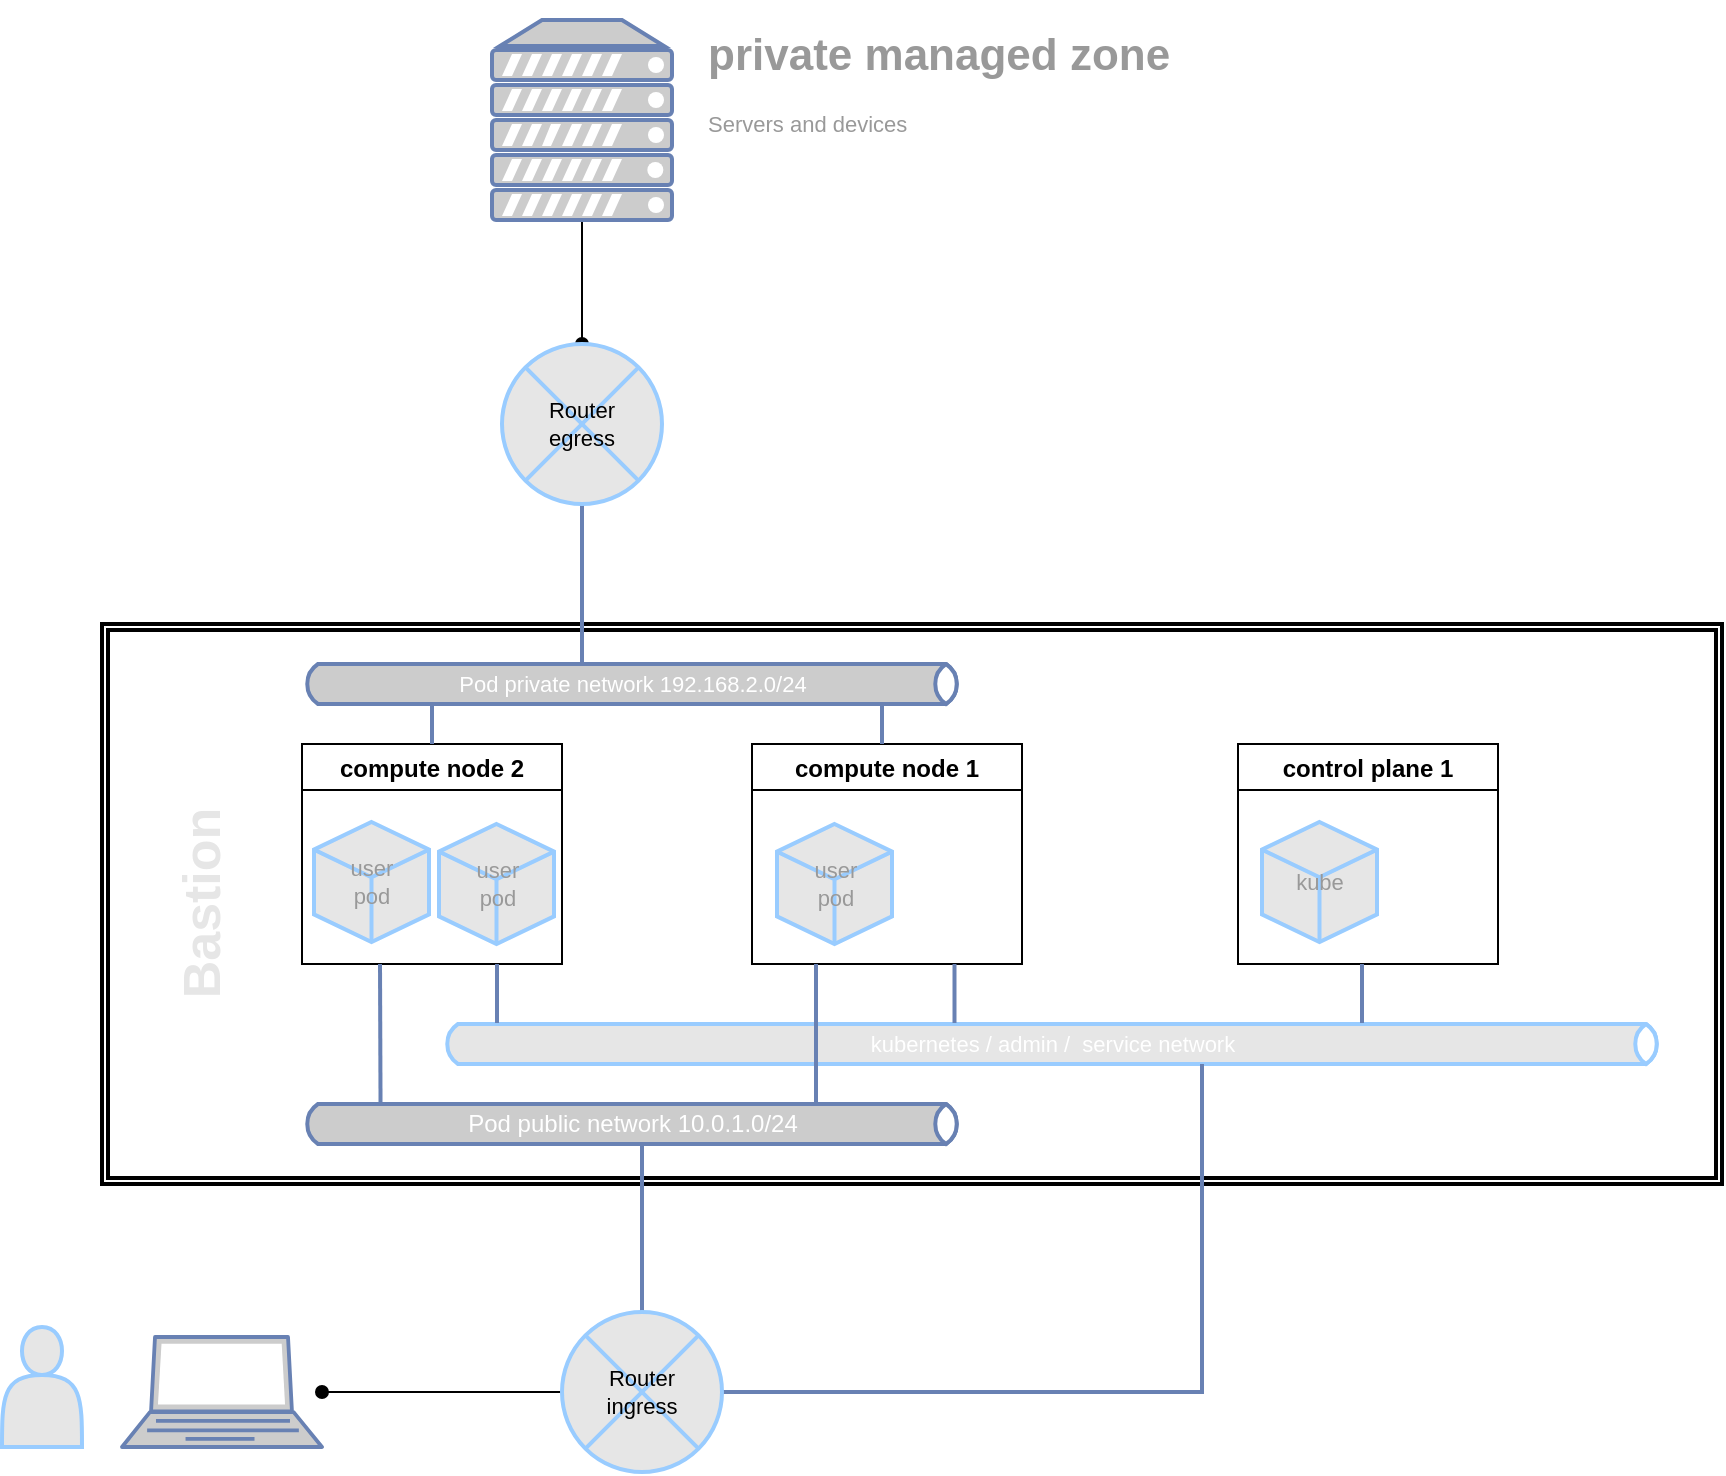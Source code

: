 <mxfile version="16.4.7" type="device"><diagram name="Page-1" id="d66fe2ae-3e9f-cf2f-6d29-e24063ad5d60"><mxGraphModel dx="882" dy="514" grid="1" gridSize="10" guides="1" tooltips="1" connect="1" arrows="1" fold="1" page="1" pageScale="1" pageWidth="1100" pageHeight="850" background="none" math="0" shadow="0"><root><mxCell id="0"/><mxCell id="1" parent="0"/><mxCell id="f_uY9774yYIRmmSltkE9-53" value="" style="shape=ext;double=1;rounded=0;whiteSpace=wrap;html=1;fontSize=11;strokeWidth=2;fillColor=none;" vertex="1" parent="1"><mxGeometry x="90" y="340" width="810" height="280" as="geometry"/></mxCell><mxCell id="f_uY9774yYIRmmSltkE9-26" value="kubernetes / admin /&amp;nbsp; service network" style="html=1;fillColor=#E6E6E6;strokeColor=#99CCFF;gradientColor=none;gradientDirection=north;strokeWidth=2;shape=mxgraph.networks.bus;gradientColor=none;gradientDirection=north;fontColor=#ffffff;perimeter=backbonePerimeter;backboneSize=20;fontSize=11;" vertex="1" parent="1"><mxGeometry x="260" y="540" width="610" height="20" as="geometry"/></mxCell><mxCell id="f_uY9774yYIRmmSltkE9-2" value="compute node 2" style="swimlane;" vertex="1" parent="1"><mxGeometry x="190" y="400" width="130" height="110" as="geometry"/></mxCell><mxCell id="f_uY9774yYIRmmSltkE9-49" value="&lt;font color=&quot;#999999&quot;&gt;user&lt;br&gt;pod&lt;/font&gt;" style="html=1;whiteSpace=wrap;shape=isoCube2;backgroundOutline=1;isoAngle=15;fontSize=11;strokeColor=#99CCFF;strokeWidth=2;fillColor=#E6E6E6;" vertex="1" parent="f_uY9774yYIRmmSltkE9-2"><mxGeometry x="6" y="39" width="57.5" height="60" as="geometry"/></mxCell><mxCell id="f_uY9774yYIRmmSltkE9-50" value="&lt;font color=&quot;#999999&quot;&gt;user&lt;br&gt;pod&lt;/font&gt;" style="html=1;whiteSpace=wrap;shape=isoCube2;backgroundOutline=1;isoAngle=15;fontSize=11;strokeColor=#99CCFF;strokeWidth=2;fillColor=#E6E6E6;" vertex="1" parent="f_uY9774yYIRmmSltkE9-2"><mxGeometry x="68.5" y="40" width="57.5" height="60" as="geometry"/></mxCell><mxCell id="f_uY9774yYIRmmSltkE9-3" value="compute node 1" style="swimlane;" vertex="1" parent="1"><mxGeometry x="415" y="400" width="135" height="110" as="geometry"/></mxCell><mxCell id="f_uY9774yYIRmmSltkE9-45" value="&lt;font color=&quot;#999999&quot;&gt;user&lt;br&gt;pod&lt;/font&gt;" style="html=1;whiteSpace=wrap;shape=isoCube2;backgroundOutline=1;isoAngle=15;fontSize=11;strokeColor=#99CCFF;strokeWidth=2;fillColor=#E6E6E6;" vertex="1" parent="f_uY9774yYIRmmSltkE9-3"><mxGeometry x="12.5" y="40" width="57.5" height="60" as="geometry"/></mxCell><mxCell id="f_uY9774yYIRmmSltkE9-4" value="control plane 1" style="swimlane;" vertex="1" parent="1"><mxGeometry x="658" y="400" width="130" height="110" as="geometry"/></mxCell><mxCell id="f_uY9774yYIRmmSltkE9-51" value="&lt;font color=&quot;#999999&quot;&gt;kube&lt;/font&gt;" style="html=1;whiteSpace=wrap;shape=isoCube2;backgroundOutline=1;isoAngle=15;fontSize=11;strokeColor=#99CCFF;strokeWidth=2;fillColor=#E6E6E6;" vertex="1" parent="f_uY9774yYIRmmSltkE9-4"><mxGeometry x="12" y="39" width="57.5" height="60" as="geometry"/></mxCell><mxCell id="f_uY9774yYIRmmSltkE9-7" value="Pod public network&amp;nbsp;10.0.1.0/24" style="html=1;fillColor=#CCCCCC;strokeColor=#6881B3;gradientColor=none;gradientDirection=north;strokeWidth=2;shape=mxgraph.networks.bus;gradientColor=none;gradientDirection=north;fontColor=#ffffff;perimeter=backbonePerimeter;backboneSize=20;" vertex="1" parent="1"><mxGeometry x="190" y="560" width="330" height="60" as="geometry"/></mxCell><mxCell id="f_uY9774yYIRmmSltkE9-8" value="" style="strokeColor=#6881B3;edgeStyle=none;rounded=0;endArrow=none;html=1;strokeWidth=2;entryX=0.119;entryY=0.338;entryDx=0;entryDy=0;entryPerimeter=0;" edge="1" target="f_uY9774yYIRmmSltkE9-7" parent="1"><mxGeometry relative="1" as="geometry"><mxPoint x="229" y="510" as="sourcePoint"/></mxGeometry></mxCell><mxCell id="f_uY9774yYIRmmSltkE9-9" value="" style="strokeColor=#6881B3;edgeStyle=none;rounded=0;endArrow=none;html=1;strokeWidth=2;" edge="1" parent="1"><mxGeometry relative="1" as="geometry"><mxPoint x="447" y="510" as="sourcePoint"/><mxPoint x="447" y="580" as="targetPoint"/></mxGeometry></mxCell><mxCell id="f_uY9774yYIRmmSltkE9-14" value="" style="strokeColor=#6881B3;edgeStyle=none;rounded=0;endArrow=none;html=1;strokeWidth=2;exitX=0.5;exitY=0;exitDx=0;exitDy=0;" edge="1" target="f_uY9774yYIRmmSltkE9-7" parent="1" source="f_uY9774yYIRmmSltkE9-36"><mxGeometry relative="1" as="geometry"><mxPoint x="350" y="700" as="sourcePoint"/></mxGeometry></mxCell><mxCell id="f_uY9774yYIRmmSltkE9-16" value="Pod private network&amp;nbsp;192.168.2.0/24" style="html=1;fillColor=#CCCCCC;strokeColor=#6881B3;gradientColor=none;gradientDirection=north;strokeWidth=2;shape=mxgraph.networks.bus;gradientColor=none;gradientDirection=north;fontColor=#ffffff;perimeter=backbonePerimeter;backboneSize=20;fontSize=11;" vertex="1" parent="1"><mxGeometry x="190" y="360" width="330" height="20" as="geometry"/></mxCell><mxCell id="f_uY9774yYIRmmSltkE9-17" value="" style="strokeColor=#6881B3;edgeStyle=none;rounded=0;endArrow=none;html=1;strokeWidth=2;fontSize=11;exitX=0.5;exitY=1;exitDx=0;exitDy=0;" edge="1" target="f_uY9774yYIRmmSltkE9-16" parent="1" source="f_uY9774yYIRmmSltkE9-54"><mxGeometry relative="1" as="geometry"><mxPoint x="260" y="280" as="sourcePoint"/></mxGeometry></mxCell><mxCell id="f_uY9774yYIRmmSltkE9-21" value="" style="strokeColor=#6881B3;edgeStyle=none;rounded=0;endArrow=none;html=1;strokeWidth=2;fontSize=11;exitX=0.5;exitY=0;exitDx=0;exitDy=0;" edge="1" target="f_uY9774yYIRmmSltkE9-16" parent="1" source="f_uY9774yYIRmmSltkE9-2"><mxGeometry relative="1" as="geometry"><mxPoint x="420" y="400" as="sourcePoint"/></mxGeometry></mxCell><mxCell id="f_uY9774yYIRmmSltkE9-22" value="" style="strokeColor=#6881B3;edgeStyle=none;rounded=0;endArrow=none;html=1;strokeWidth=2;fontSize=11;" edge="1" target="f_uY9774yYIRmmSltkE9-16" parent="1"><mxGeometry relative="1" as="geometry"><mxPoint x="480" y="400" as="sourcePoint"/></mxGeometry></mxCell><mxCell id="f_uY9774yYIRmmSltkE9-27" value="" style="strokeColor=#6881B3;edgeStyle=none;rounded=0;endArrow=none;html=1;strokeWidth=2;fontSize=11;exitX=0.75;exitY=1;exitDx=0;exitDy=0;" edge="1" target="f_uY9774yYIRmmSltkE9-26" parent="1" source="f_uY9774yYIRmmSltkE9-2"><mxGeometry relative="1" as="geometry"><mxPoint x="320" y="490" as="sourcePoint"/></mxGeometry></mxCell><mxCell id="f_uY9774yYIRmmSltkE9-30" value="" style="strokeColor=#6881B3;edgeStyle=none;rounded=0;endArrow=none;html=1;strokeWidth=2;fontSize=11;" edge="1" target="f_uY9774yYIRmmSltkE9-26" parent="1"><mxGeometry relative="1" as="geometry"><mxPoint x="720" y="510" as="sourcePoint"/></mxGeometry></mxCell><mxCell id="f_uY9774yYIRmmSltkE9-32" value="" style="strokeColor=#6881B3;edgeStyle=none;rounded=0;endArrow=none;html=1;strokeWidth=2;fontSize=11;exitX=1;exitY=0.5;exitDx=0;exitDy=0;" edge="1" target="f_uY9774yYIRmmSltkE9-26" parent="1" source="f_uY9774yYIRmmSltkE9-36"><mxGeometry relative="1" as="geometry"><mxPoint x="600" y="700" as="sourcePoint"/><Array as="points"><mxPoint x="640" y="724"/></Array></mxGeometry></mxCell><mxCell id="f_uY9774yYIRmmSltkE9-31" value="" style="strokeColor=#6881B3;edgeStyle=none;rounded=0;endArrow=none;html=1;strokeWidth=2;fontSize=11;exitX=0.75;exitY=1;exitDx=0;exitDy=0;" edge="1" target="f_uY9774yYIRmmSltkE9-26" parent="1" source="f_uY9774yYIRmmSltkE9-3"><mxGeometry relative="1" as="geometry"><mxPoint x="510" y="610" as="sourcePoint"/></mxGeometry></mxCell><mxCell id="f_uY9774yYIRmmSltkE9-44" value="" style="edgeStyle=orthogonalEdgeStyle;rounded=0;orthogonalLoop=1;jettySize=auto;html=1;fontSize=11;endArrow=oval;endFill=1;" edge="1" parent="1" source="f_uY9774yYIRmmSltkE9-36" target="f_uY9774yYIRmmSltkE9-41"><mxGeometry relative="1" as="geometry"/></mxCell><mxCell id="f_uY9774yYIRmmSltkE9-36" value="Router&lt;br&gt;ingress" style="shape=sumEllipse;perimeter=ellipsePerimeter;whiteSpace=wrap;html=1;backgroundOutline=1;fontSize=11;strokeColor=#99CCFF;strokeWidth=2;fillColor=#E6E6E6;" vertex="1" parent="1"><mxGeometry x="320" y="684" width="80" height="80" as="geometry"/></mxCell><mxCell id="f_uY9774yYIRmmSltkE9-39" value="" style="shape=actor;whiteSpace=wrap;html=1;fontSize=11;strokeColor=#99CCFF;strokeWidth=2;fillColor=#E6E6E6;" vertex="1" parent="1"><mxGeometry x="40" y="691.5" width="40" height="60" as="geometry"/></mxCell><mxCell id="f_uY9774yYIRmmSltkE9-40" style="edgeStyle=orthogonalEdgeStyle;rounded=0;orthogonalLoop=1;jettySize=auto;html=1;exitX=0.5;exitY=1;exitDx=0;exitDy=0;fontSize=11;" edge="1" parent="1" source="f_uY9774yYIRmmSltkE9-39" target="f_uY9774yYIRmmSltkE9-39"><mxGeometry relative="1" as="geometry"/></mxCell><mxCell id="f_uY9774yYIRmmSltkE9-41" value="" style="fontColor=#0066CC;verticalAlign=top;verticalLabelPosition=bottom;labelPosition=center;align=center;html=1;outlineConnect=0;fillColor=#CCCCCC;strokeColor=#6881B3;gradientColor=none;gradientDirection=north;strokeWidth=2;shape=mxgraph.networks.laptop;fontSize=11;" vertex="1" parent="1"><mxGeometry x="100" y="696.5" width="100" height="55" as="geometry"/></mxCell><mxCell id="f_uY9774yYIRmmSltkE9-56" value="" style="edgeStyle=orthogonalEdgeStyle;rounded=0;orthogonalLoop=1;jettySize=auto;html=1;fontSize=11;fontColor=#999999;endArrow=oval;endFill=1;" edge="1" parent="1" source="f_uY9774yYIRmmSltkE9-42" target="f_uY9774yYIRmmSltkE9-54"><mxGeometry relative="1" as="geometry"/></mxCell><mxCell id="f_uY9774yYIRmmSltkE9-42" value="" style="fontColor=#0066CC;verticalAlign=top;verticalLabelPosition=bottom;labelPosition=center;align=center;html=1;outlineConnect=0;fillColor=#CCCCCC;strokeColor=#6881B3;gradientColor=none;gradientDirection=north;strokeWidth=2;shape=mxgraph.networks.server;fontSize=11;" vertex="1" parent="1"><mxGeometry x="285" y="38" width="90" height="100" as="geometry"/></mxCell><mxCell id="f_uY9774yYIRmmSltkE9-54" value="Router&lt;br&gt;egress" style="shape=sumEllipse;perimeter=ellipsePerimeter;whiteSpace=wrap;html=1;backgroundOutline=1;fontSize=11;strokeColor=#99CCFF;strokeWidth=2;fillColor=#E6E6E6;" vertex="1" parent="1"><mxGeometry x="290" y="200" width="80" height="80" as="geometry"/></mxCell><mxCell id="f_uY9774yYIRmmSltkE9-58" value="&lt;h1&gt;private managed zone&lt;/h1&gt;&lt;p&gt;Servers and devices&lt;/p&gt;" style="text;html=1;strokeColor=none;fillColor=none;spacing=5;spacingTop=-20;whiteSpace=wrap;overflow=hidden;rounded=0;fontSize=11;fontColor=#999999;" vertex="1" parent="1"><mxGeometry x="387.5" y="38" width="312.5" height="120" as="geometry"/></mxCell><mxCell id="f_uY9774yYIRmmSltkE9-61" value="&lt;font style=&quot;font-size: 26px&quot;&gt;Bastion&lt;/font&gt;" style="text;strokeColor=none;fillColor=none;html=1;fontSize=24;fontStyle=1;verticalAlign=middle;align=center;fontColor=#E6E6E6;rotation=-90;" vertex="1" parent="1"><mxGeometry x="20" y="460" width="240" height="40" as="geometry"/></mxCell></root></mxGraphModel></diagram></mxfile>